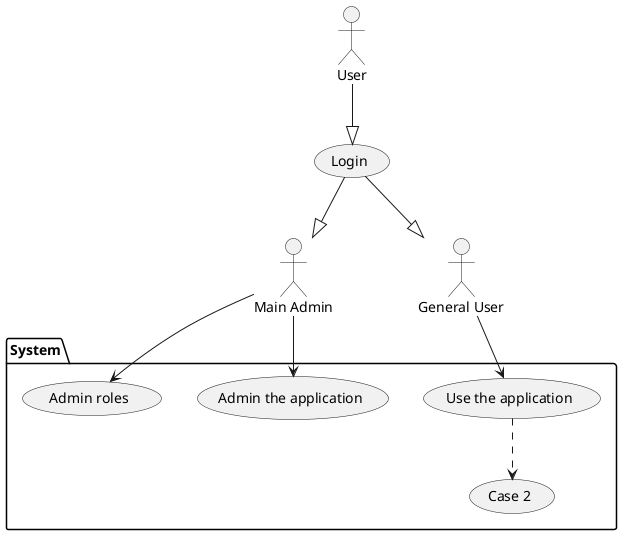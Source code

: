 @startuml caso_uso
"Main Admin" as Admin


package System {
    usecase "Admin the application"
    usecase "Admin roles"
    usecase "Use the application"
    usecase "Case 2"
}
usecase "Login"

User --|> "Login"

"General User"  --> "Use the application"
Admin --> "Admin the application"
Admin --> "Admin roles"
"Login" --|> Admin
"Login" --|> "General User"

"Use the application" ..> "Case 2"
@enduml